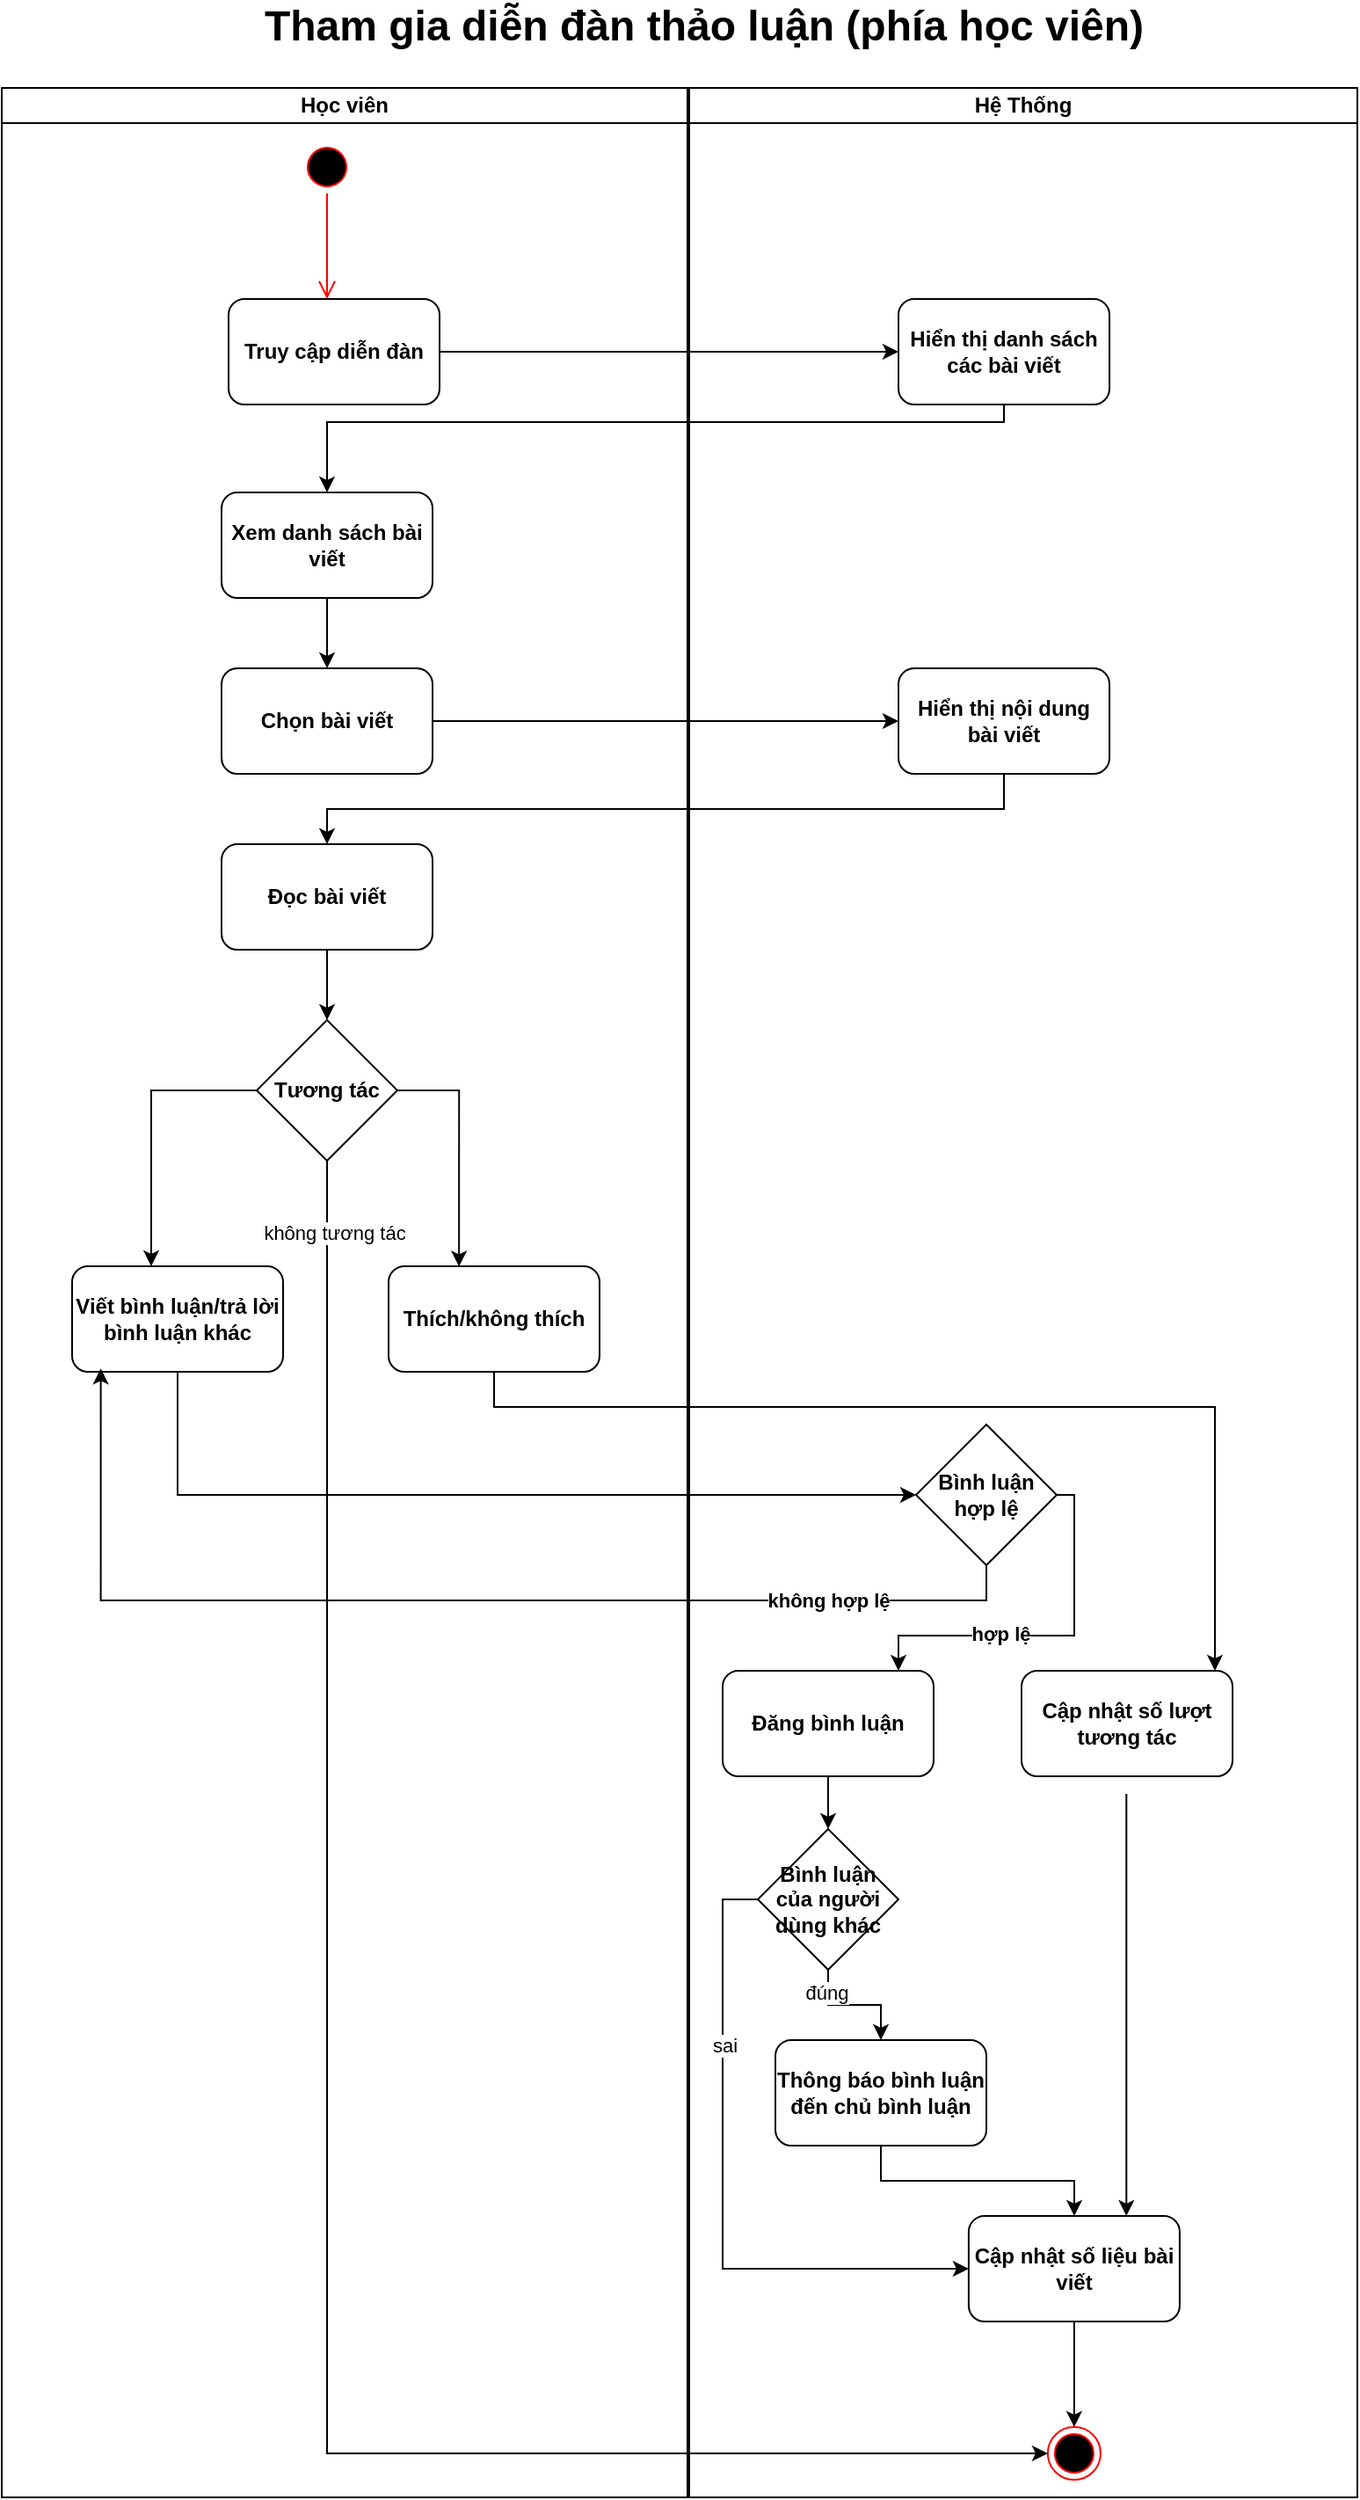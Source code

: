 <mxfile version="26.1.0">
  <diagram name="Page-1" id="wyYRsDZjEv_IAJ9hgWg7">
    <mxGraphModel dx="1783" dy="944" grid="1" gridSize="10" guides="1" tooltips="1" connect="1" arrows="1" fold="1" page="1" pageScale="1" pageWidth="850" pageHeight="1100" math="0" shadow="0">
      <root>
        <mxCell id="0" />
        <mxCell id="1" parent="0" />
        <mxCell id="xNPQkrnZE0xDyGVl3A8W-1" value="Học viên" style="swimlane;startSize=20;whiteSpace=wrap;html=1;fontStyle=1" parent="1" vertex="1">
          <mxGeometry x="60" y="150" width="390" height="1370" as="geometry" />
        </mxCell>
        <mxCell id="xNPQkrnZE0xDyGVl3A8W-2" value="" style="ellipse;html=1;shape=startState;fillColor=#000000;strokeColor=#ff0000;fontStyle=1" parent="xNPQkrnZE0xDyGVl3A8W-1" vertex="1">
          <mxGeometry x="170" y="30" width="30" height="30" as="geometry" />
        </mxCell>
        <mxCell id="xNPQkrnZE0xDyGVl3A8W-3" value="" style="edgeStyle=orthogonalEdgeStyle;html=1;verticalAlign=bottom;endArrow=open;endSize=8;strokeColor=#ff0000;rounded=0;fontStyle=1" parent="xNPQkrnZE0xDyGVl3A8W-1" source="xNPQkrnZE0xDyGVl3A8W-2" edge="1">
          <mxGeometry relative="1" as="geometry">
            <mxPoint x="185" y="120" as="targetPoint" />
          </mxGeometry>
        </mxCell>
        <mxCell id="xNPQkrnZE0xDyGVl3A8W-58" value="Truy cập diễn đàn" style="rounded=1;whiteSpace=wrap;html=1;fontStyle=1" parent="xNPQkrnZE0xDyGVl3A8W-1" vertex="1">
          <mxGeometry x="129" y="120" width="120" height="60" as="geometry" />
        </mxCell>
        <mxCell id="xNPQkrnZE0xDyGVl3A8W-69" style="edgeStyle=orthogonalEdgeStyle;rounded=0;orthogonalLoop=1;jettySize=auto;html=1;entryX=0.5;entryY=0;entryDx=0;entryDy=0;fontStyle=1" parent="xNPQkrnZE0xDyGVl3A8W-1" source="xNPQkrnZE0xDyGVl3A8W-61" target="xNPQkrnZE0xDyGVl3A8W-68" edge="1">
          <mxGeometry relative="1" as="geometry" />
        </mxCell>
        <mxCell id="xNPQkrnZE0xDyGVl3A8W-61" value="Xem danh sách bài viết" style="rounded=1;whiteSpace=wrap;html=1;fontStyle=1" parent="xNPQkrnZE0xDyGVl3A8W-1" vertex="1">
          <mxGeometry x="125" y="230" width="120" height="60" as="geometry" />
        </mxCell>
        <mxCell id="xNPQkrnZE0xDyGVl3A8W-68" value="Chọn bài viết" style="rounded=1;whiteSpace=wrap;html=1;fontStyle=1" parent="xNPQkrnZE0xDyGVl3A8W-1" vertex="1">
          <mxGeometry x="125" y="330" width="120" height="60" as="geometry" />
        </mxCell>
        <mxCell id="xNPQkrnZE0xDyGVl3A8W-76" style="edgeStyle=orthogonalEdgeStyle;rounded=0;orthogonalLoop=1;jettySize=auto;html=1;fontStyle=1" parent="xNPQkrnZE0xDyGVl3A8W-1" source="xNPQkrnZE0xDyGVl3A8W-72" target="xNPQkrnZE0xDyGVl3A8W-75" edge="1">
          <mxGeometry relative="1" as="geometry" />
        </mxCell>
        <mxCell id="xNPQkrnZE0xDyGVl3A8W-72" value="Đọc bài viết" style="rounded=1;whiteSpace=wrap;html=1;fontStyle=1" parent="xNPQkrnZE0xDyGVl3A8W-1" vertex="1">
          <mxGeometry x="125" y="430" width="120" height="60" as="geometry" />
        </mxCell>
        <mxCell id="xNPQkrnZE0xDyGVl3A8W-78" style="edgeStyle=orthogonalEdgeStyle;rounded=0;orthogonalLoop=1;jettySize=auto;html=1;fontStyle=1" parent="xNPQkrnZE0xDyGVl3A8W-1" source="xNPQkrnZE0xDyGVl3A8W-75" target="xNPQkrnZE0xDyGVl3A8W-77" edge="1">
          <mxGeometry relative="1" as="geometry">
            <Array as="points">
              <mxPoint x="85" y="570" />
            </Array>
          </mxGeometry>
        </mxCell>
        <mxCell id="xNPQkrnZE0xDyGVl3A8W-75" value="Tương tác" style="rhombus;whiteSpace=wrap;html=1;fontStyle=1" parent="xNPQkrnZE0xDyGVl3A8W-1" vertex="1">
          <mxGeometry x="145" y="530" width="80" height="80" as="geometry" />
        </mxCell>
        <mxCell id="xNPQkrnZE0xDyGVl3A8W-77" value="Viết bình luận/trả lời bình luận khác" style="rounded=1;whiteSpace=wrap;html=1;fontStyle=1" parent="xNPQkrnZE0xDyGVl3A8W-1" vertex="1">
          <mxGeometry x="40" y="670" width="120" height="60" as="geometry" />
        </mxCell>
        <mxCell id="xNPQkrnZE0xDyGVl3A8W-80" value="Thích/không thích" style="rounded=1;whiteSpace=wrap;html=1;fontStyle=1" parent="xNPQkrnZE0xDyGVl3A8W-1" vertex="1">
          <mxGeometry x="220" y="670" width="120" height="60" as="geometry" />
        </mxCell>
        <mxCell id="xNPQkrnZE0xDyGVl3A8W-81" style="edgeStyle=orthogonalEdgeStyle;rounded=0;orthogonalLoop=1;jettySize=auto;html=1;entryX=0.334;entryY=0.003;entryDx=0;entryDy=0;entryPerimeter=0;fontStyle=1" parent="xNPQkrnZE0xDyGVl3A8W-1" source="xNPQkrnZE0xDyGVl3A8W-75" target="xNPQkrnZE0xDyGVl3A8W-80" edge="1">
          <mxGeometry relative="1" as="geometry">
            <Array as="points">
              <mxPoint x="260" y="570" />
            </Array>
          </mxGeometry>
        </mxCell>
        <mxCell id="xNPQkrnZE0xDyGVl3A8W-15" value="Hệ Thống" style="swimlane;startSize=20;whiteSpace=wrap;html=1;fontStyle=1" parent="1" vertex="1">
          <mxGeometry x="451" y="150" width="380" height="1370" as="geometry" />
        </mxCell>
        <mxCell id="xNPQkrnZE0xDyGVl3A8W-59" value="Hiển thị danh sách các bài viết" style="rounded=1;whiteSpace=wrap;html=1;fontStyle=1" parent="xNPQkrnZE0xDyGVl3A8W-15" vertex="1">
          <mxGeometry x="119" y="120" width="120" height="60" as="geometry" />
        </mxCell>
        <mxCell id="xNPQkrnZE0xDyGVl3A8W-70" value="Hiển thị nội dung bài viết" style="rounded=1;whiteSpace=wrap;html=1;fontStyle=1" parent="xNPQkrnZE0xDyGVl3A8W-15" vertex="1">
          <mxGeometry x="119" y="330" width="120" height="60" as="geometry" />
        </mxCell>
        <mxCell id="xNPQkrnZE0xDyGVl3A8W-90" style="edgeStyle=orthogonalEdgeStyle;rounded=0;orthogonalLoop=1;jettySize=auto;html=1;fontStyle=1" parent="xNPQkrnZE0xDyGVl3A8W-15" source="xNPQkrnZE0xDyGVl3A8W-84" target="xNPQkrnZE0xDyGVl3A8W-89" edge="1">
          <mxGeometry relative="1" as="geometry">
            <Array as="points">
              <mxPoint x="219" y="800" />
              <mxPoint x="219" y="880" />
              <mxPoint x="119" y="880" />
            </Array>
          </mxGeometry>
        </mxCell>
        <mxCell id="xNPQkrnZE0xDyGVl3A8W-91" value="hợp lệ" style="edgeLabel;html=1;align=center;verticalAlign=middle;resizable=0;points=[];fontStyle=1" parent="xNPQkrnZE0xDyGVl3A8W-90" vertex="1" connectable="0">
          <mxGeometry x="0.26" y="-1" relative="1" as="geometry">
            <mxPoint as="offset" />
          </mxGeometry>
        </mxCell>
        <mxCell id="xNPQkrnZE0xDyGVl3A8W-84" value="Bình luận hợp lệ" style="rhombus;whiteSpace=wrap;html=1;fontStyle=1" parent="xNPQkrnZE0xDyGVl3A8W-15" vertex="1">
          <mxGeometry x="129" y="760" width="80" height="80" as="geometry" />
        </mxCell>
        <mxCell id="LjE89UTPXSjiElMablbm-14" style="edgeStyle=orthogonalEdgeStyle;rounded=0;orthogonalLoop=1;jettySize=auto;html=1;entryX=0.5;entryY=0;entryDx=0;entryDy=0;" edge="1" parent="xNPQkrnZE0xDyGVl3A8W-15" source="xNPQkrnZE0xDyGVl3A8W-89" target="LjE89UTPXSjiElMablbm-8">
          <mxGeometry relative="1" as="geometry" />
        </mxCell>
        <mxCell id="xNPQkrnZE0xDyGVl3A8W-89" value="Đăng bình luận" style="rounded=1;whiteSpace=wrap;html=1;fontStyle=1" parent="xNPQkrnZE0xDyGVl3A8W-15" vertex="1">
          <mxGeometry x="19" y="900" width="120" height="60" as="geometry" />
        </mxCell>
        <mxCell id="LjE89UTPXSjiElMablbm-15" style="edgeStyle=orthogonalEdgeStyle;rounded=0;orthogonalLoop=1;jettySize=auto;html=1;" edge="1" parent="xNPQkrnZE0xDyGVl3A8W-15">
          <mxGeometry relative="1" as="geometry">
            <mxPoint x="248.64" y="1210" as="targetPoint" />
            <mxPoint x="248.64" y="970" as="sourcePoint" />
          </mxGeometry>
        </mxCell>
        <mxCell id="xNPQkrnZE0xDyGVl3A8W-92" value="Cập nhật số lượt tương tác" style="rounded=1;whiteSpace=wrap;html=1;fontStyle=1" parent="xNPQkrnZE0xDyGVl3A8W-15" vertex="1">
          <mxGeometry x="189" y="900" width="120" height="60" as="geometry" />
        </mxCell>
        <mxCell id="LjE89UTPXSjiElMablbm-4" style="edgeStyle=orthogonalEdgeStyle;rounded=0;orthogonalLoop=1;jettySize=auto;html=1;" edge="1" parent="xNPQkrnZE0xDyGVl3A8W-15" source="LjE89UTPXSjiElMablbm-8" target="LjE89UTPXSjiElMablbm-13">
          <mxGeometry relative="1" as="geometry" />
        </mxCell>
        <mxCell id="LjE89UTPXSjiElMablbm-5" value="đúng" style="edgeLabel;html=1;align=center;verticalAlign=middle;resizable=0;points=[];" vertex="1" connectable="0" parent="LjE89UTPXSjiElMablbm-4">
          <mxGeometry x="-0.636" y="-1" relative="1" as="geometry">
            <mxPoint as="offset" />
          </mxGeometry>
        </mxCell>
        <mxCell id="LjE89UTPXSjiElMablbm-6" style="edgeStyle=orthogonalEdgeStyle;rounded=0;orthogonalLoop=1;jettySize=auto;html=1;entryX=0;entryY=0.5;entryDx=0;entryDy=0;" edge="1" parent="xNPQkrnZE0xDyGVl3A8W-15" source="LjE89UTPXSjiElMablbm-8" target="LjE89UTPXSjiElMablbm-10">
          <mxGeometry relative="1" as="geometry">
            <Array as="points">
              <mxPoint x="19" y="1030" />
              <mxPoint x="19" y="1240" />
            </Array>
          </mxGeometry>
        </mxCell>
        <mxCell id="LjE89UTPXSjiElMablbm-7" value="sai" style="edgeLabel;html=1;align=center;verticalAlign=middle;resizable=0;points=[];" vertex="1" connectable="0" parent="LjE89UTPXSjiElMablbm-6">
          <mxGeometry x="-0.446" y="1" relative="1" as="geometry">
            <mxPoint as="offset" />
          </mxGeometry>
        </mxCell>
        <mxCell id="LjE89UTPXSjiElMablbm-8" value="Bình luận của người dùng khác" style="rhombus;whiteSpace=wrap;html=1;fontStyle=1" vertex="1" parent="xNPQkrnZE0xDyGVl3A8W-15">
          <mxGeometry x="39" y="990" width="80" height="80" as="geometry" />
        </mxCell>
        <mxCell id="LjE89UTPXSjiElMablbm-9" style="edgeStyle=orthogonalEdgeStyle;rounded=0;orthogonalLoop=1;jettySize=auto;html=1;entryX=0.5;entryY=0;entryDx=0;entryDy=0;fontStyle=1" edge="1" parent="xNPQkrnZE0xDyGVl3A8W-15" source="LjE89UTPXSjiElMablbm-10" target="LjE89UTPXSjiElMablbm-11">
          <mxGeometry relative="1" as="geometry" />
        </mxCell>
        <mxCell id="LjE89UTPXSjiElMablbm-10" value="Cập nhật số liệu bài viết" style="rounded=1;whiteSpace=wrap;html=1;fontStyle=1" vertex="1" parent="xNPQkrnZE0xDyGVl3A8W-15">
          <mxGeometry x="158.95" y="1210" width="120" height="60" as="geometry" />
        </mxCell>
        <mxCell id="LjE89UTPXSjiElMablbm-11" value="" style="ellipse;html=1;shape=endState;fillColor=#000000;strokeColor=#ff0000;fontStyle=1" vertex="1" parent="xNPQkrnZE0xDyGVl3A8W-15">
          <mxGeometry x="203.95" y="1330" width="30" height="30" as="geometry" />
        </mxCell>
        <mxCell id="LjE89UTPXSjiElMablbm-12" style="edgeStyle=orthogonalEdgeStyle;rounded=0;orthogonalLoop=1;jettySize=auto;html=1;" edge="1" parent="xNPQkrnZE0xDyGVl3A8W-15" source="LjE89UTPXSjiElMablbm-13" target="LjE89UTPXSjiElMablbm-10">
          <mxGeometry relative="1" as="geometry" />
        </mxCell>
        <mxCell id="LjE89UTPXSjiElMablbm-13" value="Thông báo bình luận đến chủ bình luận" style="rounded=1;whiteSpace=wrap;html=1;fontStyle=1" vertex="1" parent="xNPQkrnZE0xDyGVl3A8W-15">
          <mxGeometry x="49" y="1110" width="120" height="60" as="geometry" />
        </mxCell>
        <mxCell id="xNPQkrnZE0xDyGVl3A8W-44" value="&lt;span style=&quot;font-size: 24px;&quot;&gt;Tham gia diễn đàn thảo luận (phía học viên)&lt;/span&gt;" style="text;html=1;align=center;verticalAlign=middle;whiteSpace=wrap;rounded=0;fontStyle=1" parent="1" vertex="1">
          <mxGeometry x="189" y="100" width="541" height="30" as="geometry" />
        </mxCell>
        <mxCell id="xNPQkrnZE0xDyGVl3A8W-60" style="edgeStyle=orthogonalEdgeStyle;rounded=0;orthogonalLoop=1;jettySize=auto;html=1;fontStyle=1" parent="1" source="xNPQkrnZE0xDyGVl3A8W-58" target="xNPQkrnZE0xDyGVl3A8W-59" edge="1">
          <mxGeometry relative="1" as="geometry" />
        </mxCell>
        <mxCell id="xNPQkrnZE0xDyGVl3A8W-62" style="edgeStyle=orthogonalEdgeStyle;rounded=0;orthogonalLoop=1;jettySize=auto;html=1;fontStyle=1" parent="1" source="xNPQkrnZE0xDyGVl3A8W-59" target="xNPQkrnZE0xDyGVl3A8W-61" edge="1">
          <mxGeometry relative="1" as="geometry">
            <Array as="points">
              <mxPoint x="630" y="340" />
              <mxPoint x="245" y="340" />
            </Array>
          </mxGeometry>
        </mxCell>
        <mxCell id="xNPQkrnZE0xDyGVl3A8W-71" style="edgeStyle=orthogonalEdgeStyle;rounded=0;orthogonalLoop=1;jettySize=auto;html=1;fontStyle=1" parent="1" source="xNPQkrnZE0xDyGVl3A8W-68" target="xNPQkrnZE0xDyGVl3A8W-70" edge="1">
          <mxGeometry relative="1" as="geometry" />
        </mxCell>
        <mxCell id="xNPQkrnZE0xDyGVl3A8W-73" style="edgeStyle=orthogonalEdgeStyle;rounded=0;orthogonalLoop=1;jettySize=auto;html=1;fontStyle=1" parent="1" source="xNPQkrnZE0xDyGVl3A8W-70" target="xNPQkrnZE0xDyGVl3A8W-72" edge="1">
          <mxGeometry relative="1" as="geometry">
            <Array as="points">
              <mxPoint x="630" y="560" />
              <mxPoint x="245" y="560" />
            </Array>
          </mxGeometry>
        </mxCell>
        <mxCell id="xNPQkrnZE0xDyGVl3A8W-85" style="edgeStyle=orthogonalEdgeStyle;rounded=0;orthogonalLoop=1;jettySize=auto;html=1;entryX=0;entryY=0.5;entryDx=0;entryDy=0;fontStyle=1" parent="1" source="xNPQkrnZE0xDyGVl3A8W-77" target="xNPQkrnZE0xDyGVl3A8W-84" edge="1">
          <mxGeometry relative="1" as="geometry">
            <Array as="points">
              <mxPoint x="160" y="950" />
            </Array>
          </mxGeometry>
        </mxCell>
        <mxCell id="xNPQkrnZE0xDyGVl3A8W-87" style="edgeStyle=orthogonalEdgeStyle;rounded=0;orthogonalLoop=1;jettySize=auto;html=1;entryX=0.136;entryY=0.969;entryDx=0;entryDy=0;entryPerimeter=0;fontStyle=1" parent="1" source="xNPQkrnZE0xDyGVl3A8W-84" target="xNPQkrnZE0xDyGVl3A8W-77" edge="1">
          <mxGeometry relative="1" as="geometry">
            <Array as="points">
              <mxPoint x="620" y="1010" />
              <mxPoint x="116" y="1010" />
            </Array>
          </mxGeometry>
        </mxCell>
        <mxCell id="xNPQkrnZE0xDyGVl3A8W-88" value="không hợp lệ" style="edgeLabel;html=1;align=center;verticalAlign=middle;resizable=0;points=[];fontStyle=1" parent="xNPQkrnZE0xDyGVl3A8W-87" vertex="1" connectable="0">
          <mxGeometry x="-0.28" relative="1" as="geometry">
            <mxPoint x="126" as="offset" />
          </mxGeometry>
        </mxCell>
        <mxCell id="xNPQkrnZE0xDyGVl3A8W-93" style="edgeStyle=orthogonalEdgeStyle;rounded=0;orthogonalLoop=1;jettySize=auto;html=1;fontStyle=1" parent="1" source="xNPQkrnZE0xDyGVl3A8W-80" target="xNPQkrnZE0xDyGVl3A8W-92" edge="1">
          <mxGeometry relative="1" as="geometry">
            <Array as="points">
              <mxPoint x="340" y="900" />
              <mxPoint x="750" y="900" />
            </Array>
          </mxGeometry>
        </mxCell>
        <mxCell id="LjE89UTPXSjiElMablbm-2" style="edgeStyle=orthogonalEdgeStyle;rounded=0;orthogonalLoop=1;jettySize=auto;html=1;entryX=0;entryY=0.5;entryDx=0;entryDy=0;" edge="1" parent="1" source="xNPQkrnZE0xDyGVl3A8W-75" target="LjE89UTPXSjiElMablbm-11">
          <mxGeometry relative="1" as="geometry">
            <mxPoint x="615" y="1325" as="targetPoint" />
            <Array as="points">
              <mxPoint x="245" y="1495" />
            </Array>
          </mxGeometry>
        </mxCell>
        <mxCell id="LjE89UTPXSjiElMablbm-3" value="không tương tác" style="edgeLabel;html=1;align=center;verticalAlign=middle;resizable=0;points=[];" vertex="1" connectable="0" parent="LjE89UTPXSjiElMablbm-2">
          <mxGeometry x="-0.899" y="2" relative="1" as="geometry">
            <mxPoint x="2" y="-17" as="offset" />
          </mxGeometry>
        </mxCell>
      </root>
    </mxGraphModel>
  </diagram>
</mxfile>
